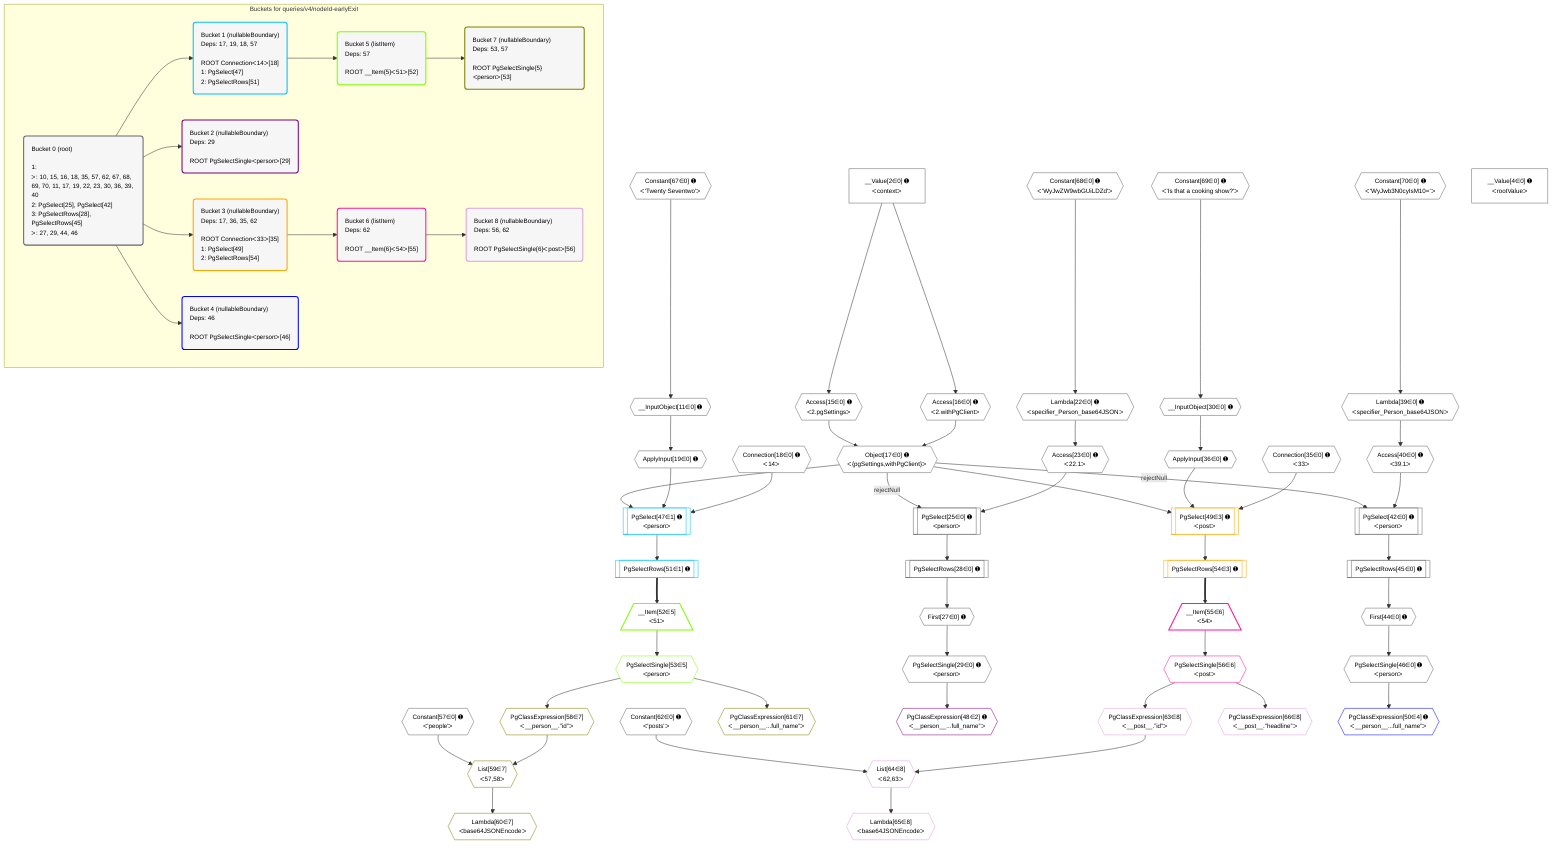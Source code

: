 %%{init: {'themeVariables': { 'fontSize': '12px'}}}%%
graph TD
    classDef path fill:#eee,stroke:#000,color:#000
    classDef plan fill:#fff,stroke-width:1px,color:#000
    classDef itemplan fill:#fff,stroke-width:2px,color:#000
    classDef unbatchedplan fill:#dff,stroke-width:1px,color:#000
    classDef sideeffectplan fill:#fcc,stroke-width:2px,color:#000
    classDef bucket fill:#f6f6f6,color:#000,stroke-width:2px,text-align:left

    subgraph "Buckets for queries/v4/nodeId-earlyExit"
    Bucket0("Bucket 0 (root)<br /><br />1: <br />ᐳ: 10, 15, 16, 18, 35, 57, 62, 67, 68, 69, 70, 11, 17, 19, 22, 23, 30, 36, 39, 40<br />2: PgSelect[25], PgSelect[42]<br />3: PgSelectRows[28], PgSelectRows[45]<br />ᐳ: 27, 29, 44, 46"):::bucket
    Bucket1("Bucket 1 (nullableBoundary)<br />Deps: 17, 19, 18, 57<br /><br />ROOT Connectionᐸ14ᐳ[18]<br />1: PgSelect[47]<br />2: PgSelectRows[51]"):::bucket
    Bucket2("Bucket 2 (nullableBoundary)<br />Deps: 29<br /><br />ROOT PgSelectSingleᐸpersonᐳ[29]"):::bucket
    Bucket3("Bucket 3 (nullableBoundary)<br />Deps: 17, 36, 35, 62<br /><br />ROOT Connectionᐸ33ᐳ[35]<br />1: PgSelect[49]<br />2: PgSelectRows[54]"):::bucket
    Bucket4("Bucket 4 (nullableBoundary)<br />Deps: 46<br /><br />ROOT PgSelectSingleᐸpersonᐳ[46]"):::bucket
    Bucket5("Bucket 5 (listItem)<br />Deps: 57<br /><br />ROOT __Item{5}ᐸ51ᐳ[52]"):::bucket
    Bucket6("Bucket 6 (listItem)<br />Deps: 62<br /><br />ROOT __Item{6}ᐸ54ᐳ[55]"):::bucket
    Bucket7("Bucket 7 (nullableBoundary)<br />Deps: 53, 57<br /><br />ROOT PgSelectSingle{5}ᐸpersonᐳ[53]"):::bucket
    Bucket8("Bucket 8 (nullableBoundary)<br />Deps: 56, 62<br /><br />ROOT PgSelectSingle{6}ᐸpostᐳ[56]"):::bucket
    end
    Bucket0 --> Bucket1 & Bucket2 & Bucket3 & Bucket4
    Bucket1 --> Bucket5
    Bucket3 --> Bucket6
    Bucket5 --> Bucket7
    Bucket6 --> Bucket8

    %% plan dependencies
    __InputObject11{{"__InputObject[11∈0] ➊"}}:::plan
    Constant67{{"Constant[67∈0] ➊<br />ᐸ'Twenty Seventwo'ᐳ"}}:::plan
    Constant67 --> __InputObject11
    Object17{{"Object[17∈0] ➊<br />ᐸ{pgSettings,withPgClient}ᐳ"}}:::plan
    Access15{{"Access[15∈0] ➊<br />ᐸ2.pgSettingsᐳ"}}:::plan
    Access16{{"Access[16∈0] ➊<br />ᐸ2.withPgClientᐳ"}}:::plan
    Access15 & Access16 --> Object17
    PgSelect25[["PgSelect[25∈0] ➊<br />ᐸpersonᐳ"]]:::plan
    Access23{{"Access[23∈0] ➊<br />ᐸ22.1ᐳ"}}:::plan
    Object17 -->|rejectNull| PgSelect25
    Access23 --> PgSelect25
    __InputObject30{{"__InputObject[30∈0] ➊"}}:::plan
    Constant69{{"Constant[69∈0] ➊<br />ᐸ'Is that a cooking show?'ᐳ"}}:::plan
    Constant69 --> __InputObject30
    PgSelect42[["PgSelect[42∈0] ➊<br />ᐸpersonᐳ"]]:::plan
    Access40{{"Access[40∈0] ➊<br />ᐸ39.1ᐳ"}}:::plan
    Object17 -->|rejectNull| PgSelect42
    Access40 --> PgSelect42
    __Value2["__Value[2∈0] ➊<br />ᐸcontextᐳ"]:::plan
    __Value2 --> Access15
    __Value2 --> Access16
    ApplyInput19{{"ApplyInput[19∈0] ➊"}}:::plan
    __InputObject11 --> ApplyInput19
    Lambda22{{"Lambda[22∈0] ➊<br />ᐸspecifier_Person_base64JSONᐳ"}}:::plan
    Constant68{{"Constant[68∈0] ➊<br />ᐸ'WyJwZW9wbGUiLDZd'ᐳ"}}:::plan
    Constant68 --> Lambda22
    Lambda22 --> Access23
    First27{{"First[27∈0] ➊"}}:::plan
    PgSelectRows28[["PgSelectRows[28∈0] ➊"]]:::plan
    PgSelectRows28 --> First27
    PgSelect25 --> PgSelectRows28
    PgSelectSingle29{{"PgSelectSingle[29∈0] ➊<br />ᐸpersonᐳ"}}:::plan
    First27 --> PgSelectSingle29
    ApplyInput36{{"ApplyInput[36∈0] ➊"}}:::plan
    __InputObject30 --> ApplyInput36
    Lambda39{{"Lambda[39∈0] ➊<br />ᐸspecifier_Person_base64JSONᐳ"}}:::plan
    Constant70{{"Constant[70∈0] ➊<br />ᐸ'WyJwb3N0cyIsM10='ᐳ"}}:::plan
    Constant70 --> Lambda39
    Lambda39 --> Access40
    First44{{"First[44∈0] ➊"}}:::plan
    PgSelectRows45[["PgSelectRows[45∈0] ➊"]]:::plan
    PgSelectRows45 --> First44
    PgSelect42 --> PgSelectRows45
    PgSelectSingle46{{"PgSelectSingle[46∈0] ➊<br />ᐸpersonᐳ"}}:::plan
    First44 --> PgSelectSingle46
    __Value4["__Value[4∈0] ➊<br />ᐸrootValueᐳ"]:::plan
    Connection18{{"Connection[18∈0] ➊<br />ᐸ14ᐳ"}}:::plan
    Connection35{{"Connection[35∈0] ➊<br />ᐸ33ᐳ"}}:::plan
    Constant57{{"Constant[57∈0] ➊<br />ᐸ'people'ᐳ"}}:::plan
    Constant62{{"Constant[62∈0] ➊<br />ᐸ'posts'ᐳ"}}:::plan
    PgSelect47[["PgSelect[47∈1] ➊<br />ᐸpersonᐳ"]]:::plan
    Object17 & ApplyInput19 & Connection18 --> PgSelect47
    PgSelectRows51[["PgSelectRows[51∈1] ➊"]]:::plan
    PgSelect47 --> PgSelectRows51
    __Item52[/"__Item[52∈5]<br />ᐸ51ᐳ"\]:::itemplan
    PgSelectRows51 ==> __Item52
    PgSelectSingle53{{"PgSelectSingle[53∈5]<br />ᐸpersonᐳ"}}:::plan
    __Item52 --> PgSelectSingle53
    List59{{"List[59∈7]<br />ᐸ57,58ᐳ"}}:::plan
    PgClassExpression58{{"PgClassExpression[58∈7]<br />ᐸ__person__.”id”ᐳ"}}:::plan
    Constant57 & PgClassExpression58 --> List59
    PgSelectSingle53 --> PgClassExpression58
    Lambda60{{"Lambda[60∈7]<br />ᐸbase64JSONEncodeᐳ"}}:::plan
    List59 --> Lambda60
    PgClassExpression61{{"PgClassExpression[61∈7]<br />ᐸ__person__...full_name”ᐳ"}}:::plan
    PgSelectSingle53 --> PgClassExpression61
    PgClassExpression48{{"PgClassExpression[48∈2] ➊<br />ᐸ__person__...full_name”ᐳ"}}:::plan
    PgSelectSingle29 --> PgClassExpression48
    PgSelect49[["PgSelect[49∈3] ➊<br />ᐸpostᐳ"]]:::plan
    Object17 & ApplyInput36 & Connection35 --> PgSelect49
    PgSelectRows54[["PgSelectRows[54∈3] ➊"]]:::plan
    PgSelect49 --> PgSelectRows54
    __Item55[/"__Item[55∈6]<br />ᐸ54ᐳ"\]:::itemplan
    PgSelectRows54 ==> __Item55
    PgSelectSingle56{{"PgSelectSingle[56∈6]<br />ᐸpostᐳ"}}:::plan
    __Item55 --> PgSelectSingle56
    List64{{"List[64∈8]<br />ᐸ62,63ᐳ"}}:::plan
    PgClassExpression63{{"PgClassExpression[63∈8]<br />ᐸ__post__.”id”ᐳ"}}:::plan
    Constant62 & PgClassExpression63 --> List64
    PgSelectSingle56 --> PgClassExpression63
    Lambda65{{"Lambda[65∈8]<br />ᐸbase64JSONEncodeᐳ"}}:::plan
    List64 --> Lambda65
    PgClassExpression66{{"PgClassExpression[66∈8]<br />ᐸ__post__.”headline”ᐳ"}}:::plan
    PgSelectSingle56 --> PgClassExpression66
    PgClassExpression50{{"PgClassExpression[50∈4] ➊<br />ᐸ__person__...full_name”ᐳ"}}:::plan
    PgSelectSingle46 --> PgClassExpression50

    %% define steps
    classDef bucket0 stroke:#696969
    class Bucket0,__Value2,__Value4,__InputObject11,Access15,Access16,Object17,Connection18,ApplyInput19,Lambda22,Access23,PgSelect25,First27,PgSelectRows28,PgSelectSingle29,__InputObject30,Connection35,ApplyInput36,Lambda39,Access40,PgSelect42,First44,PgSelectRows45,PgSelectSingle46,Constant57,Constant62,Constant67,Constant68,Constant69,Constant70 bucket0
    classDef bucket1 stroke:#00bfff
    class Bucket1,PgSelect47,PgSelectRows51 bucket1
    classDef bucket2 stroke:#7f007f
    class Bucket2,PgClassExpression48 bucket2
    classDef bucket3 stroke:#ffa500
    class Bucket3,PgSelect49,PgSelectRows54 bucket3
    classDef bucket4 stroke:#0000ff
    class Bucket4,PgClassExpression50 bucket4
    classDef bucket5 stroke:#7fff00
    class Bucket5,__Item52,PgSelectSingle53 bucket5
    classDef bucket6 stroke:#ff1493
    class Bucket6,__Item55,PgSelectSingle56 bucket6
    classDef bucket7 stroke:#808000
    class Bucket7,PgClassExpression58,List59,Lambda60,PgClassExpression61 bucket7
    classDef bucket8 stroke:#dda0dd
    class Bucket8,PgClassExpression63,List64,Lambda65,PgClassExpression66 bucket8
